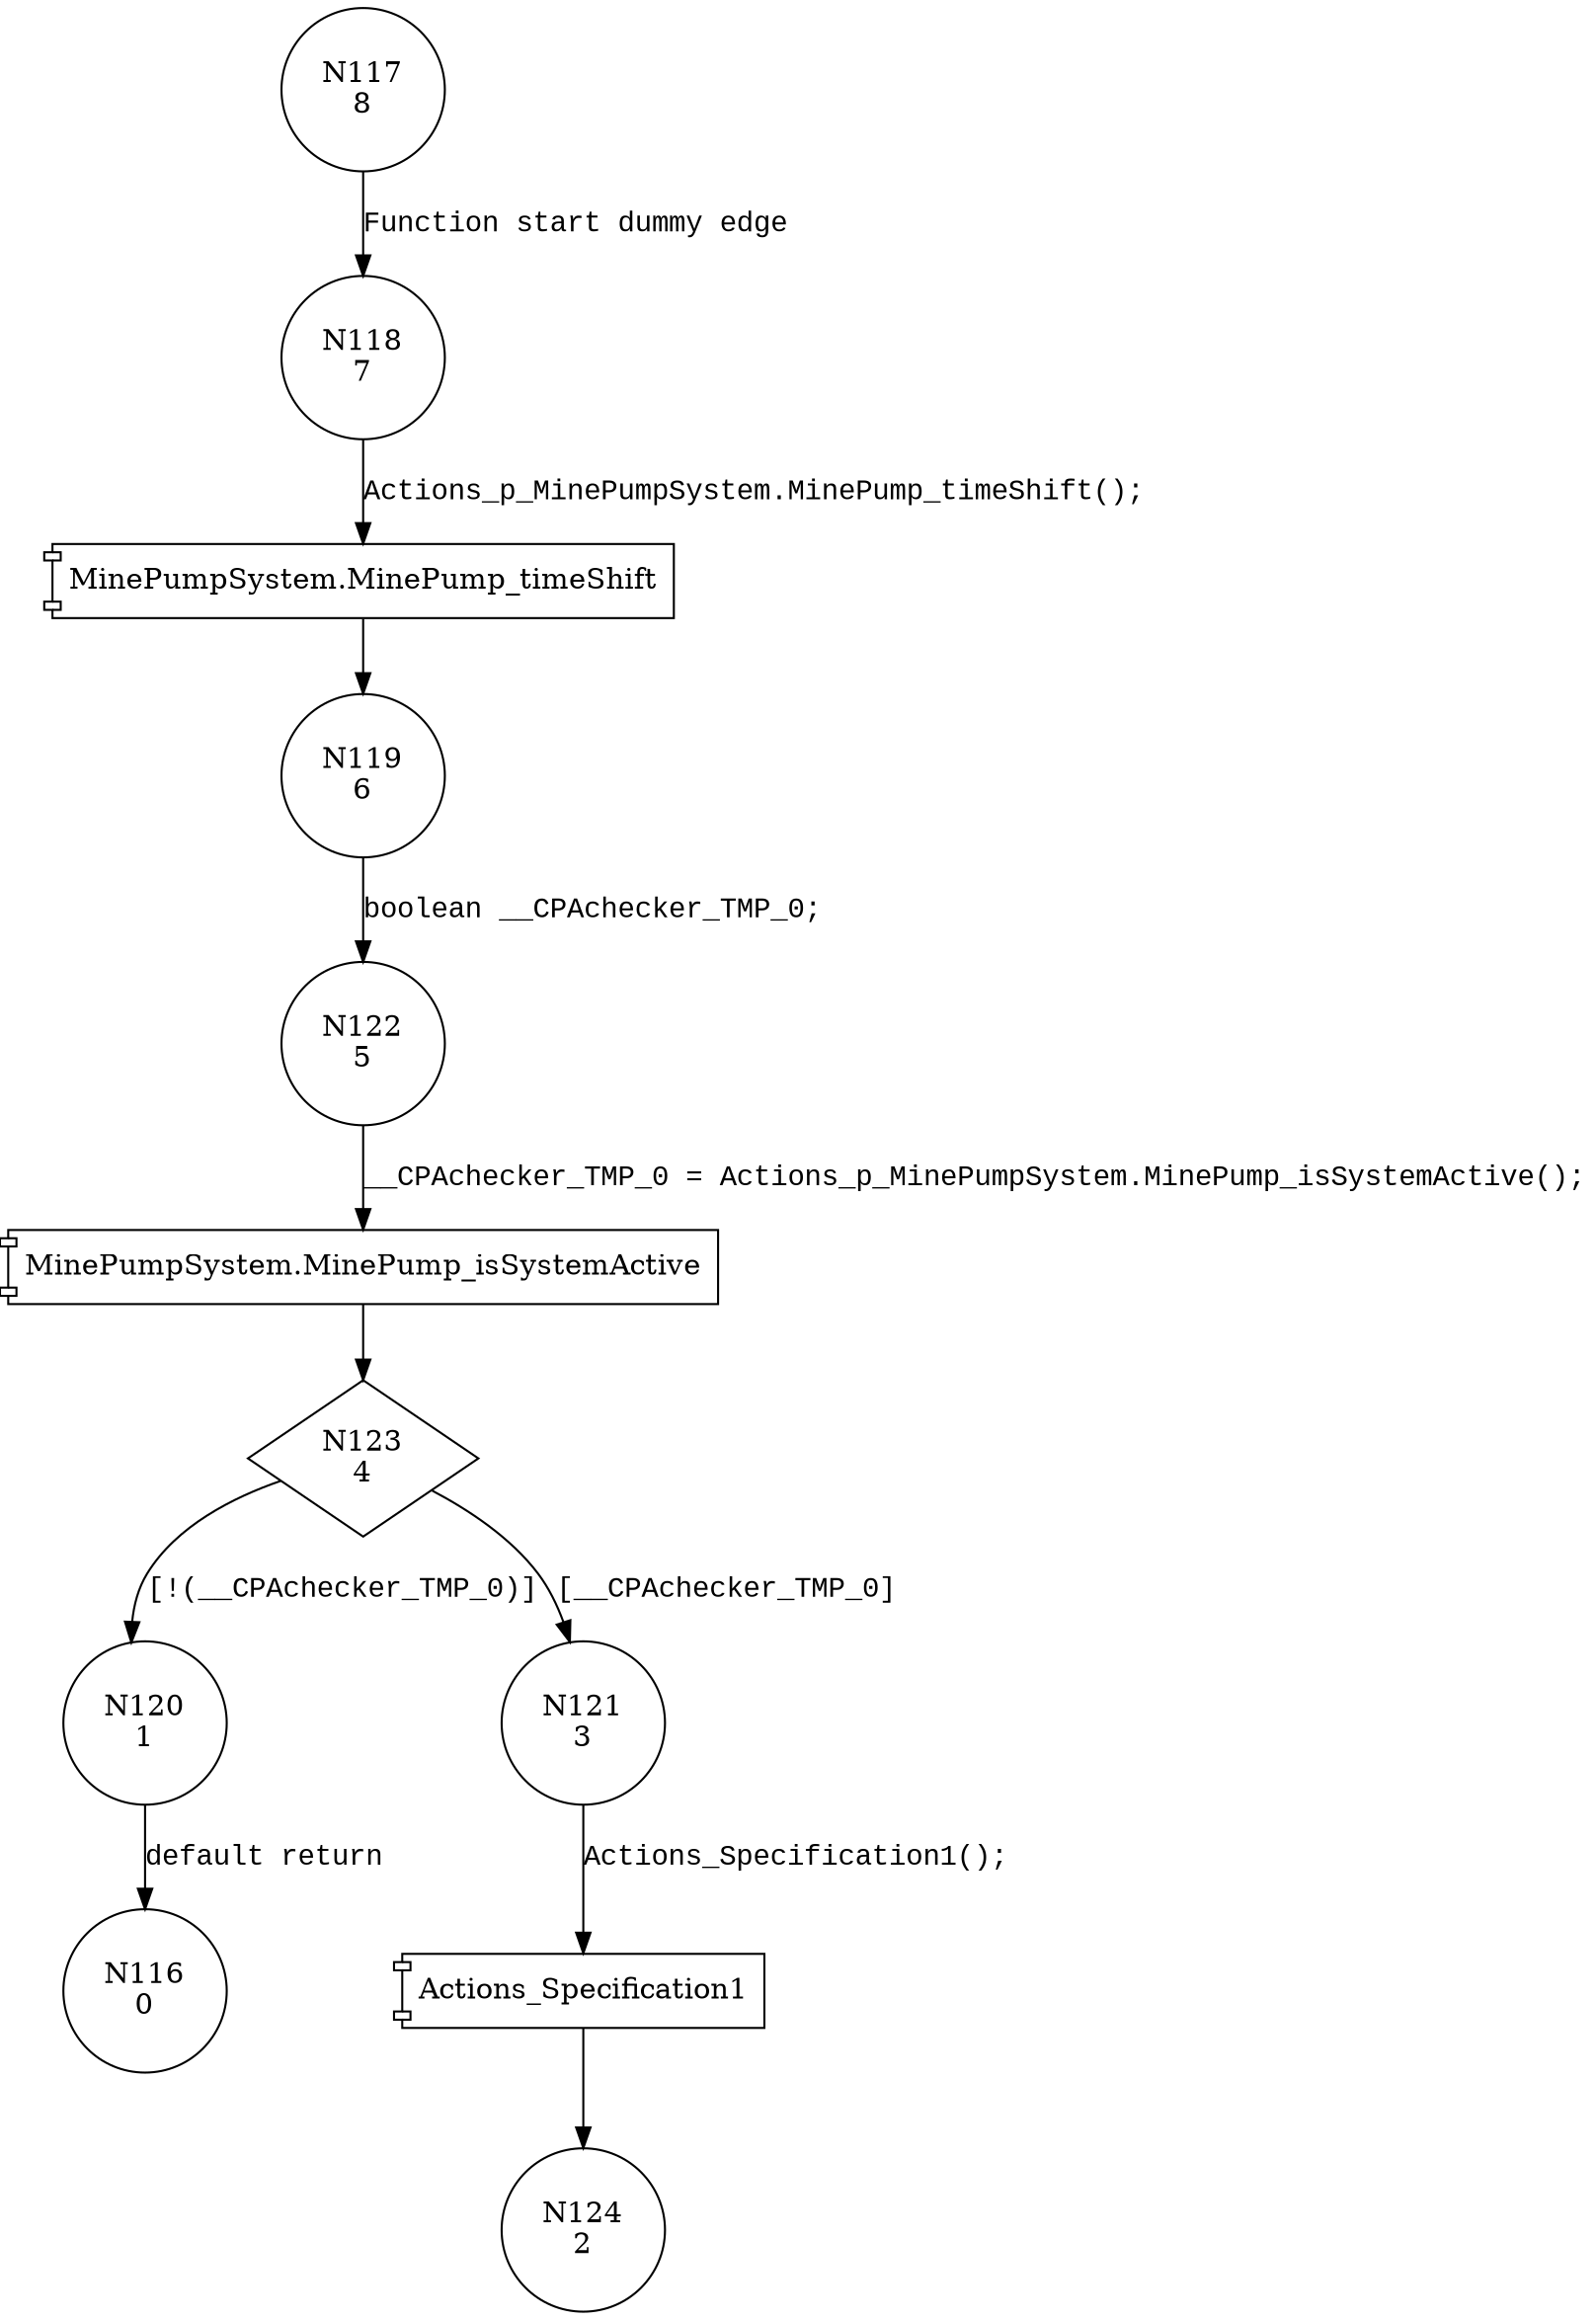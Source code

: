 digraph Actions_timeShift {
117 [shape="circle" label="N117\n8"]
118 [shape="circle" label="N118\n7"]
119 [shape="circle" label="N119\n6"]
122 [shape="circle" label="N122\n5"]
123 [shape="diamond" label="N123\n4"]
120 [shape="circle" label="N120\n1"]
121 [shape="circle" label="N121\n3"]
124 [shape="circle" label="N124\n2"]
116 [shape="circle" label="N116\n0"]
117 -> 118 [label="Function start dummy edge" fontname="Courier New"]
100001 [shape="component" label="MinePumpSystem.MinePump_timeShift"]
118 -> 100001 [label="Actions_p_MinePumpSystem.MinePump_timeShift();" fontname="Courier New"]
100001 -> 119 [label="" fontname="Courier New"]
100002 [shape="component" label="MinePumpSystem.MinePump_isSystemActive"]
122 -> 100002 [label="__CPAchecker_TMP_0 = Actions_p_MinePumpSystem.MinePump_isSystemActive();" fontname="Courier New"]
100002 -> 123 [label="" fontname="Courier New"]
123 -> 120 [label="[!(__CPAchecker_TMP_0)]" fontname="Courier New"]
123 -> 121 [label="[__CPAchecker_TMP_0]" fontname="Courier New"]
100003 [shape="component" label="Actions_Specification1"]
121 -> 100003 [label="Actions_Specification1();" fontname="Courier New"]
100003 -> 124 [label="" fontname="Courier New"]
119 -> 122 [label="boolean __CPAchecker_TMP_0;" fontname="Courier New"]
120 -> 116 [label="default return" fontname="Courier New"]
}